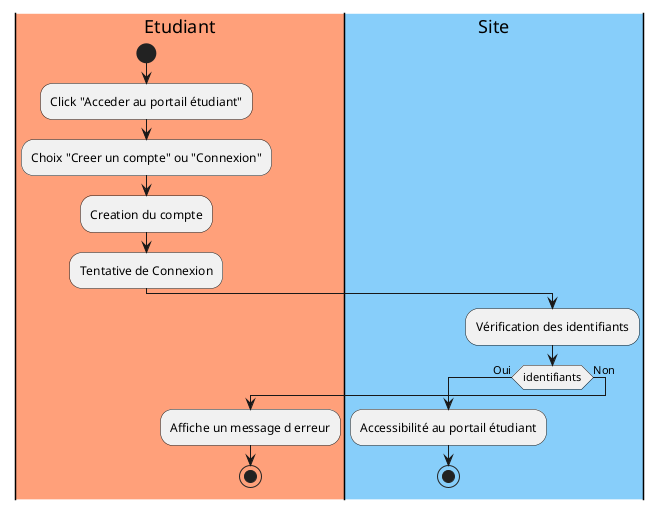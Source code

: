 @startuml Exercice1

|#LightSalmon|Etudiant|
start
:Click "Acceder au portail étudiant";
:Choix "Creer un compte" ou "Connexion";
:Creation du compte;
:Tentative de Connexion;

|#LightSkyBlue|Site|
:Vérification des identifiants;

if (identifiants) then (Oui)
:Accessibilité au portail étudiant;
stop


else(Non)
|#LightSalmon|Etudiant|
:Affiche un message d erreur;
stop
endif

@enduml